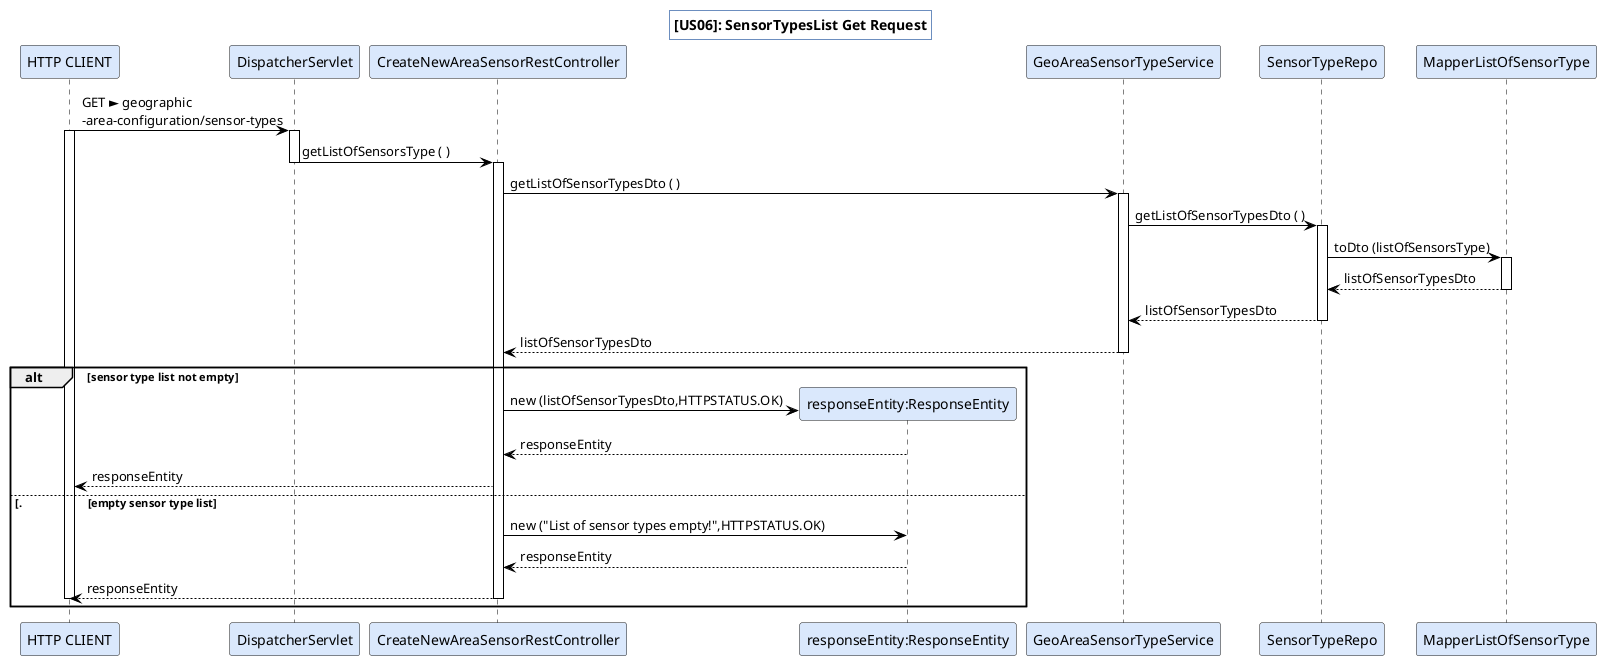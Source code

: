 @startuml
title <color:BLACK>[US06]: SensorTypesList Get Request</color>
participant "HTTP CLIENT" as PST #DAE8FC
participant "DispatcherServlet" as SR #DAE8FC
participant "CreateNewAreaSensorRestController" as CTRLGA #DAE8FC
participant "responseEntity:ResponseEntity" as RES #DAE8FC
participant "GeoAreaSensorTypeService" as GS #DAE8FC
participant "SensorTypeRepo" as GAR #DAE8FC
participant "MapperListOfSensorType" as MAP #DAE8FC

skinparam title {
	BorderColor 6C8EBF
    activityFontColor DeepSkyBlue
}

skinparam actor {
	BorderColor 6C8EBF
}

skinparam participant {
	BorderColor 6C8EBF
}

skinparam shadowing false

skinparam sequence {
	ArrowColor BLACK
	ActorBorderColor DeepSkyBlue
	LifeLineBorderColor BLACK
}
PST -> SR : GET ► geographic\n-area-configuration/sensor-types
activate PST
activate SR

SR -> CTRLGA : getListOfSensorsType ( )
deactivate SR
activate CTRLGA

CTRLGA -> GS : getListOfSensorTypesDto ( )
activate GS
GS -> GAR : getListOfSensorTypesDto ( )
activate GAR
GAR -> MAP: toDto (listOfSensorsType)
activate MAP

MAP --> GAR: listOfSensorTypesDto
deactivate MAP

GS <-- GAR : listOfSensorTypesDto
deactivate GAR
CTRLGA <-- GS : listOfSensorTypesDto
deactivate GS
alt sensor type list not empty
create RES
CTRLGA->RES: new (listOfSensorTypesDto,HTTPSTATUS.OK)

RES-->CTRLGA: responseEntity

PST <-- CTRLGA : responseEntity
else .                       [empty sensor type list
CTRLGA->RES: new ("List of sensor types empty!",HTTPSTATUS.OK)

RES-->CTRLGA: responseEntity

PST <-- CTRLGA : responseEntity
deactivate CTRLGA
deactivate PST
end



@enduml
